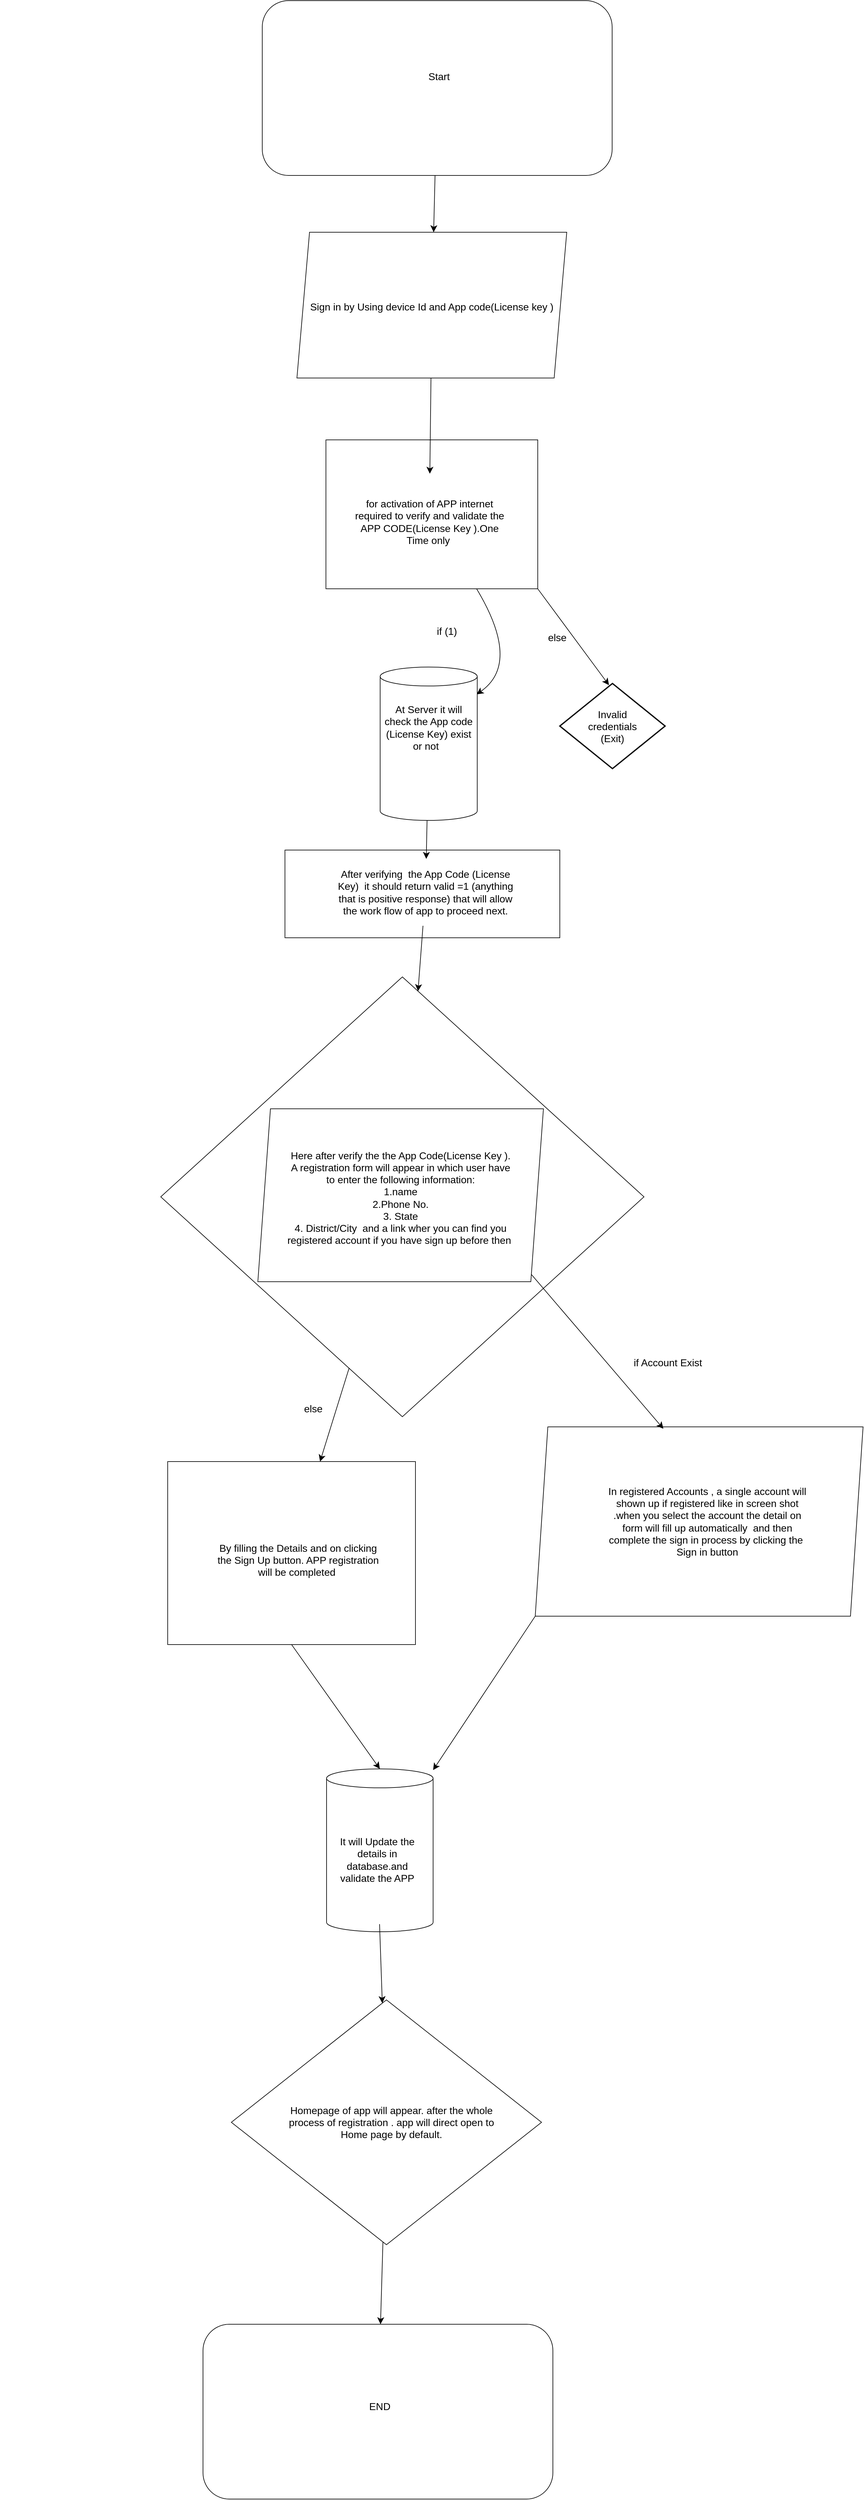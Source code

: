 <mxfile version="24.3.1" type="github">
  <diagram name="Page-1" id="Kw0T0G8psv217tm7f2R3">
    <mxGraphModel dx="3336" dy="3584" grid="0" gridSize="10" guides="1" tooltips="1" connect="1" arrows="1" fold="1" page="0" pageScale="1" pageWidth="850" pageHeight="1100" math="0" shadow="0">
      <root>
        <mxCell id="0" />
        <mxCell id="1" parent="0" />
        <mxCell id="sCqtAaAMjSmW4aDhzga--57" value="" style="group" parent="1" vertex="1" connectable="0">
          <mxGeometry x="2685" y="2135" width="393" height="290" as="geometry" />
        </mxCell>
        <mxCell id="sCqtAaAMjSmW4aDhzga--47" value="" style="rounded=0;whiteSpace=wrap;html=1;" parent="sCqtAaAMjSmW4aDhzga--57" vertex="1">
          <mxGeometry width="393" height="290" as="geometry" />
        </mxCell>
        <mxCell id="sCqtAaAMjSmW4aDhzga--49" value="By filling the Details and on clicking the Sign Up button. APP registration will be completed&amp;nbsp;" style="text;strokeColor=none;fillColor=none;html=1;align=center;verticalAlign=middle;whiteSpace=wrap;rounded=0;fontSize=16;" parent="sCqtAaAMjSmW4aDhzga--57" vertex="1">
          <mxGeometry x="76" y="55" width="262" height="202" as="geometry" />
        </mxCell>
        <mxCell id="sCqtAaAMjSmW4aDhzga--14" style="edgeStyle=none;curved=1;rounded=0;orthogonalLoop=1;jettySize=auto;html=1;exitX=1;exitY=1;exitDx=0;exitDy=0;fontSize=12;startSize=8;endSize=8;" parent="1" edge="1">
          <mxGeometry relative="1" as="geometry">
            <mxPoint x="2429" y="73" as="sourcePoint" />
            <mxPoint x="2429" y="73" as="targetPoint" />
          </mxGeometry>
        </mxCell>
        <mxCell id="sCqtAaAMjSmW4aDhzga--65" value="" style="group" parent="1" vertex="1" connectable="0">
          <mxGeometry x="2936" y="516" width="336" height="236" as="geometry" />
        </mxCell>
        <mxCell id="sCqtAaAMjSmW4aDhzga--45" value="" style="rounded=0;whiteSpace=wrap;html=1;" parent="sCqtAaAMjSmW4aDhzga--65" vertex="1">
          <mxGeometry width="336.0" height="236" as="geometry" />
        </mxCell>
        <mxCell id="sCqtAaAMjSmW4aDhzga--13" value="for activation of APP internet required to verify and validate the APP CODE(License Key ).One Time only&amp;nbsp;" style="text;strokeColor=none;fillColor=none;html=1;align=center;verticalAlign=middle;whiteSpace=wrap;rounded=0;fontSize=16;" parent="sCqtAaAMjSmW4aDhzga--65" vertex="1">
          <mxGeometry x="36.655" y="53.682" width="254.545" height="151.931" as="geometry" />
        </mxCell>
        <mxCell id="sCqtAaAMjSmW4aDhzga--69" value="" style="edgeStyle=none;curved=1;rounded=0;orthogonalLoop=1;jettySize=auto;html=1;fontSize=12;startSize=8;endSize=8;" parent="1" source="sCqtAaAMjSmW4aDhzga--67" target="sCqtAaAMjSmW4aDhzga--13" edge="1">
          <mxGeometry relative="1" as="geometry" />
        </mxCell>
        <mxCell id="sCqtAaAMjSmW4aDhzga--68" value="" style="edgeStyle=none;curved=1;rounded=0;orthogonalLoop=1;jettySize=auto;html=1;fontSize=12;startSize=8;endSize=8;" parent="1" source="sCqtAaAMjSmW4aDhzga--61" target="sCqtAaAMjSmW4aDhzga--67" edge="1">
          <mxGeometry relative="1" as="geometry" />
        </mxCell>
        <mxCell id="sCqtAaAMjSmW4aDhzga--70" value="" style="group" parent="1" vertex="1" connectable="0">
          <mxGeometry x="2890" y="187" width="428" height="231" as="geometry" />
        </mxCell>
        <mxCell id="sCqtAaAMjSmW4aDhzga--67" value="" style="shape=parallelogram;perimeter=parallelogramPerimeter;whiteSpace=wrap;html=1;fixedSize=1;" parent="sCqtAaAMjSmW4aDhzga--70" vertex="1">
          <mxGeometry width="428" height="231" as="geometry" />
        </mxCell>
        <mxCell id="sCqtAaAMjSmW4aDhzga--12" value="Sign in by Using device Id and App code(License key )" style="text;strokeColor=none;fillColor=none;html=1;align=center;verticalAlign=middle;whiteSpace=wrap;rounded=0;fontSize=16;" parent="sCqtAaAMjSmW4aDhzga--70" vertex="1">
          <mxGeometry x="15" y="42" width="398" height="152" as="geometry" />
        </mxCell>
        <mxCell id="sCqtAaAMjSmW4aDhzga--71" value="" style="group" parent="1" vertex="1" connectable="0">
          <mxGeometry x="2835" y="-180" width="555" height="277" as="geometry" />
        </mxCell>
        <mxCell id="sCqtAaAMjSmW4aDhzga--61" value="" style="rounded=1;whiteSpace=wrap;html=1;" parent="sCqtAaAMjSmW4aDhzga--71" vertex="1">
          <mxGeometry width="555" height="277" as="geometry" />
        </mxCell>
        <mxCell id="sCqtAaAMjSmW4aDhzga--63" value="Start&lt;div&gt;&lt;br&gt;&lt;/div&gt;" style="text;strokeColor=none;fillColor=none;html=1;align=center;verticalAlign=middle;whiteSpace=wrap;rounded=0;fontSize=16;" parent="sCqtAaAMjSmW4aDhzga--71" vertex="1">
          <mxGeometry x="209" y="95" width="143" height="70" as="geometry" />
        </mxCell>
        <mxCell id="sCqtAaAMjSmW4aDhzga--73" value="" style="edgeStyle=none;curved=1;rounded=0;orthogonalLoop=1;jettySize=auto;html=1;fontSize=12;startSize=8;endSize=8;" parent="1" source="sCqtAaAMjSmW4aDhzga--45" target="sCqtAaAMjSmW4aDhzga--18" edge="1">
          <mxGeometry relative="1" as="geometry">
            <Array as="points">
              <mxPoint x="3246" y="870" />
            </Array>
          </mxGeometry>
        </mxCell>
        <mxCell id="sCqtAaAMjSmW4aDhzga--75" value="" style="group" parent="1" vertex="1" connectable="0">
          <mxGeometry x="3022" y="876" width="154" height="243" as="geometry" />
        </mxCell>
        <mxCell id="sCqtAaAMjSmW4aDhzga--74" value="" style="shape=cylinder3;whiteSpace=wrap;html=1;boundedLbl=1;backgroundOutline=1;size=15;" parent="sCqtAaAMjSmW4aDhzga--75" vertex="1">
          <mxGeometry width="154" height="243" as="geometry" />
        </mxCell>
        <mxCell id="sCqtAaAMjSmW4aDhzga--18" value="At Server it will check the App code (License Key) exist or not&amp;nbsp;&amp;nbsp;" style="text;strokeColor=none;fillColor=none;html=1;align=center;verticalAlign=middle;whiteSpace=wrap;rounded=0;fontSize=16;" parent="sCqtAaAMjSmW4aDhzga--75" vertex="1">
          <mxGeometry x="1" y="3" width="152" height="186" as="geometry" />
        </mxCell>
        <mxCell id="sCqtAaAMjSmW4aDhzga--78" value="" style="group" parent="1" vertex="1" connectable="0">
          <mxGeometry x="2871" y="1166" width="436" height="139" as="geometry" />
        </mxCell>
        <mxCell id="sCqtAaAMjSmW4aDhzga--19" value="" style="rounded=0;whiteSpace=wrap;html=1;" parent="sCqtAaAMjSmW4aDhzga--78" vertex="1">
          <mxGeometry width="436" height="139" as="geometry" />
        </mxCell>
        <mxCell id="sCqtAaAMjSmW4aDhzga--21" value="After verifying&amp;nbsp; the App Code (License Key)&amp;nbsp; it should return valid =1 (anything that is positive response) that will allow the work flow of app to proceed next." style="text;strokeColor=none;fillColor=none;html=1;align=center;verticalAlign=middle;whiteSpace=wrap;rounded=0;fontSize=16;" parent="sCqtAaAMjSmW4aDhzga--78" vertex="1">
          <mxGeometry x="74" y="14" width="298" height="106" as="geometry" />
        </mxCell>
        <mxCell id="sCqtAaAMjSmW4aDhzga--79" value="" style="edgeStyle=none;curved=1;rounded=0;orthogonalLoop=1;jettySize=auto;html=1;fontSize=12;startSize=8;endSize=8;" parent="1" source="sCqtAaAMjSmW4aDhzga--74" target="sCqtAaAMjSmW4aDhzga--21" edge="1">
          <mxGeometry relative="1" as="geometry" />
        </mxCell>
        <mxCell id="sCqtAaAMjSmW4aDhzga--80" value="" style="edgeStyle=none;curved=1;rounded=0;orthogonalLoop=1;jettySize=auto;html=1;fontSize=12;startSize=8;endSize=8;" parent="1" source="sCqtAaAMjSmW4aDhzga--21" target="sCqtAaAMjSmW4aDhzga--54" edge="1">
          <mxGeometry relative="1" as="geometry" />
        </mxCell>
        <mxCell id="sCqtAaAMjSmW4aDhzga--87" value="" style="group" parent="1" vertex="1" connectable="0">
          <mxGeometry x="2674" y="1367" width="766.5" height="697" as="geometry" />
        </mxCell>
        <mxCell id="sCqtAaAMjSmW4aDhzga--54" value="" style="rhombus;whiteSpace=wrap;html=1;" parent="sCqtAaAMjSmW4aDhzga--87" vertex="1">
          <mxGeometry width="766.5" height="697" as="geometry" />
        </mxCell>
        <mxCell id="sCqtAaAMjSmW4aDhzga--83" value="" style="group" parent="sCqtAaAMjSmW4aDhzga--87" vertex="1" connectable="0">
          <mxGeometry x="154" y="209" width="453" height="274" as="geometry" />
        </mxCell>
        <mxCell id="sCqtAaAMjSmW4aDhzga--85" value="" style="group" parent="sCqtAaAMjSmW4aDhzga--83" vertex="1" connectable="0">
          <mxGeometry width="453" height="274" as="geometry" />
        </mxCell>
        <mxCell id="sCqtAaAMjSmW4aDhzga--81" value="" style="shape=parallelogram;perimeter=parallelogramPerimeter;whiteSpace=wrap;html=1;fixedSize=1;" parent="sCqtAaAMjSmW4aDhzga--85" vertex="1">
          <mxGeometry width="453" height="274" as="geometry" />
        </mxCell>
        <mxCell id="sCqtAaAMjSmW4aDhzga--24" value="Here after verify the the App Code(License Key ).&lt;div&gt;A registration form will appear in which user have to enter the following information:&lt;/div&gt;&lt;div&gt;1.name&lt;/div&gt;&lt;div&gt;2.Phone No.&lt;/div&gt;&lt;div&gt;&lt;span style=&quot;background-color: initial;&quot;&gt;3. State&lt;/span&gt;&lt;br&gt;&lt;/div&gt;&lt;div&gt;4. District/City&amp;nbsp; and a link wher you can find you registered account if you have sign up before then&amp;nbsp;&lt;/div&gt;" style="text;strokeColor=none;fillColor=none;html=1;align=center;verticalAlign=middle;whiteSpace=wrap;rounded=0;fontSize=16;" parent="sCqtAaAMjSmW4aDhzga--85" vertex="1">
          <mxGeometry x="44" y="53" width="365" height="175" as="geometry" />
        </mxCell>
        <mxCell id="sCqtAaAMjSmW4aDhzga--86" style="edgeStyle=none;curved=1;rounded=0;orthogonalLoop=1;jettySize=auto;html=1;exitX=1;exitY=0.25;exitDx=0;exitDy=0;fontSize=12;startSize=8;endSize=8;" parent="sCqtAaAMjSmW4aDhzga--85" source="sCqtAaAMjSmW4aDhzga--24" target="sCqtAaAMjSmW4aDhzga--24" edge="1">
          <mxGeometry relative="1" as="geometry" />
        </mxCell>
        <mxCell id="gk5LL37D9HSjhOJYbB8Y-6" value="else&lt;div&gt;&lt;br&gt;&lt;/div&gt;" style="text;strokeColor=none;fillColor=none;html=1;align=center;verticalAlign=middle;whiteSpace=wrap;rounded=0;fontSize=16;" vertex="1" parent="sCqtAaAMjSmW4aDhzga--87">
          <mxGeometry x="212" y="679" width="60" height="30" as="geometry" />
        </mxCell>
        <mxCell id="sCqtAaAMjSmW4aDhzga--89" value="" style="group" parent="1" vertex="1" connectable="0">
          <mxGeometry x="3268" y="2080" width="520" height="300" as="geometry" />
        </mxCell>
        <mxCell id="sCqtAaAMjSmW4aDhzga--88" value="" style="shape=parallelogram;perimeter=parallelogramPerimeter;whiteSpace=wrap;html=1;fixedSize=1;" parent="sCqtAaAMjSmW4aDhzga--89" vertex="1">
          <mxGeometry width="520" height="300" as="geometry" />
        </mxCell>
        <mxCell id="sCqtAaAMjSmW4aDhzga--44" value="In registered Accounts , a single account will shown up if registered like in screen shot .when you select the account the detail on form will fill up automatically&amp;nbsp; and then complete the sign in process by clicking the&amp;nbsp;&lt;div&gt;Sign in button&lt;/div&gt;" style="text;strokeColor=none;fillColor=none;html=1;align=center;verticalAlign=middle;whiteSpace=wrap;rounded=0;fontSize=16;" parent="sCqtAaAMjSmW4aDhzga--89" vertex="1">
          <mxGeometry x="111" y="18.75" width="324" height="262.5" as="geometry" />
        </mxCell>
        <mxCell id="sCqtAaAMjSmW4aDhzga--92" style="edgeStyle=none;curved=1;rounded=0;orthogonalLoop=1;jettySize=auto;html=1;exitX=0;exitY=1;exitDx=0;exitDy=0;fontSize=12;startSize=8;endSize=8;" parent="1" source="sCqtAaAMjSmW4aDhzga--88" target="sCqtAaAMjSmW4aDhzga--90" edge="1">
          <mxGeometry relative="1" as="geometry" />
        </mxCell>
        <mxCell id="sCqtAaAMjSmW4aDhzga--93" style="edgeStyle=none;curved=1;rounded=0;orthogonalLoop=1;jettySize=auto;html=1;exitX=1;exitY=1;exitDx=0;exitDy=0;entryX=0.391;entryY=0.01;entryDx=0;entryDy=0;entryPerimeter=0;fontSize=12;startSize=8;endSize=8;" parent="1" source="sCqtAaAMjSmW4aDhzga--81" target="sCqtAaAMjSmW4aDhzga--88" edge="1">
          <mxGeometry relative="1" as="geometry" />
        </mxCell>
        <mxCell id="sCqtAaAMjSmW4aDhzga--94" value="if Account Exist&lt;div&gt;&lt;br&gt;&lt;/div&gt;" style="text;strokeColor=none;fillColor=none;html=1;align=center;verticalAlign=middle;whiteSpace=wrap;rounded=0;fontSize=16;" parent="1" vertex="1">
          <mxGeometry x="3404" y="1938" width="149" height="99" as="geometry" />
        </mxCell>
        <mxCell id="sCqtAaAMjSmW4aDhzga--96" value="" style="group" parent="1" vertex="1" connectable="0">
          <mxGeometry x="2937" y="2622" width="169" height="258" as="geometry" />
        </mxCell>
        <mxCell id="sCqtAaAMjSmW4aDhzga--90" value="" style="shape=cylinder3;whiteSpace=wrap;html=1;boundedLbl=1;backgroundOutline=1;size=15;" parent="sCqtAaAMjSmW4aDhzga--96" vertex="1">
          <mxGeometry width="169" height="258" as="geometry" />
        </mxCell>
        <mxCell id="sCqtAaAMjSmW4aDhzga--95" value="It will Update the details in database.and validate the APP" style="text;strokeColor=none;fillColor=none;html=1;align=center;verticalAlign=middle;whiteSpace=wrap;rounded=0;fontSize=16;" parent="sCqtAaAMjSmW4aDhzga--96" vertex="1">
          <mxGeometry x="13" y="42" width="135" height="204" as="geometry" />
        </mxCell>
        <mxCell id="sCqtAaAMjSmW4aDhzga--98" value="" style="edgeStyle=none;curved=1;rounded=0;orthogonalLoop=1;jettySize=auto;html=1;fontSize=12;startSize=8;endSize=8;" parent="1" source="sCqtAaAMjSmW4aDhzga--54" target="sCqtAaAMjSmW4aDhzga--47" edge="1">
          <mxGeometry relative="1" as="geometry" />
        </mxCell>
        <mxCell id="sCqtAaAMjSmW4aDhzga--99" style="edgeStyle=none;curved=1;rounded=0;orthogonalLoop=1;jettySize=auto;html=1;exitX=0.5;exitY=1;exitDx=0;exitDy=0;entryX=0.5;entryY=0;entryDx=0;entryDy=0;entryPerimeter=0;fontSize=12;startSize=8;endSize=8;" parent="1" source="sCqtAaAMjSmW4aDhzga--47" target="sCqtAaAMjSmW4aDhzga--90" edge="1">
          <mxGeometry relative="1" as="geometry" />
        </mxCell>
        <mxCell id="sCqtAaAMjSmW4aDhzga--101" value="" style="group" parent="1" vertex="1" connectable="0">
          <mxGeometry x="2786" y="2988" width="492" height="388" as="geometry" />
        </mxCell>
        <mxCell id="sCqtAaAMjSmW4aDhzga--100" value="" style="rhombus;whiteSpace=wrap;html=1;" parent="sCqtAaAMjSmW4aDhzga--101" vertex="1">
          <mxGeometry width="492" height="388" as="geometry" />
        </mxCell>
        <mxCell id="sCqtAaAMjSmW4aDhzga--52" value="Homepage of app will appear. after the whole process of registration . app will direct open to Home page by default." style="text;strokeColor=none;fillColor=none;html=1;align=center;verticalAlign=middle;whiteSpace=wrap;rounded=0;fontSize=16;" parent="sCqtAaAMjSmW4aDhzga--101" vertex="1">
          <mxGeometry x="74" y="109.5" width="360" height="169" as="geometry" />
        </mxCell>
        <mxCell id="sCqtAaAMjSmW4aDhzga--102" value="" style="edgeStyle=none;curved=1;rounded=0;orthogonalLoop=1;jettySize=auto;html=1;fontSize=12;startSize=8;endSize=8;" parent="1" source="sCqtAaAMjSmW4aDhzga--95" target="sCqtAaAMjSmW4aDhzga--100" edge="1">
          <mxGeometry relative="1" as="geometry" />
        </mxCell>
        <mxCell id="gk5LL37D9HSjhOJYbB8Y-1" value="" style="group" vertex="1" connectable="0" parent="1">
          <mxGeometry x="2741" y="3502" width="555" height="277" as="geometry" />
        </mxCell>
        <mxCell id="gk5LL37D9HSjhOJYbB8Y-2" value="" style="rounded=1;whiteSpace=wrap;html=1;" vertex="1" parent="gk5LL37D9HSjhOJYbB8Y-1">
          <mxGeometry width="555" height="277" as="geometry" />
        </mxCell>
        <mxCell id="gk5LL37D9HSjhOJYbB8Y-3" value="&lt;div&gt;END&lt;/div&gt;" style="text;strokeColor=none;fillColor=none;html=1;align=center;verticalAlign=middle;whiteSpace=wrap;rounded=0;fontSize=16;" vertex="1" parent="gk5LL37D9HSjhOJYbB8Y-1">
          <mxGeometry x="209" y="95" width="143" height="70" as="geometry" />
        </mxCell>
        <mxCell id="gk5LL37D9HSjhOJYbB8Y-5" value="" style="edgeStyle=none;curved=1;rounded=0;orthogonalLoop=1;jettySize=auto;html=1;fontSize=12;startSize=8;endSize=8;" edge="1" parent="1" source="sCqtAaAMjSmW4aDhzga--100" target="gk5LL37D9HSjhOJYbB8Y-2">
          <mxGeometry relative="1" as="geometry" />
        </mxCell>
        <mxCell id="gk5LL37D9HSjhOJYbB8Y-7" value="if (1)&lt;div&gt;&lt;br&gt;&lt;/div&gt;" style="text;strokeColor=none;fillColor=none;html=1;align=center;verticalAlign=middle;whiteSpace=wrap;rounded=0;fontSize=16;" vertex="1" parent="1">
          <mxGeometry x="3098" y="814" width="60" height="30" as="geometry" />
        </mxCell>
        <mxCell id="gk5LL37D9HSjhOJYbB8Y-8" value="" style="strokeWidth=2;html=1;shape=mxgraph.flowchart.decision;whiteSpace=wrap;" vertex="1" parent="1">
          <mxGeometry x="3307" y="902" width="167" height="135" as="geometry" />
        </mxCell>
        <mxCell id="gk5LL37D9HSjhOJYbB8Y-11" value="" style="endArrow=classic;html=1;rounded=0;fontSize=12;startSize=8;endSize=8;curved=1;exitX=1;exitY=1;exitDx=0;exitDy=0;entryX=0.467;entryY=0.02;entryDx=0;entryDy=0;entryPerimeter=0;" edge="1" parent="1" source="sCqtAaAMjSmW4aDhzga--45" target="gk5LL37D9HSjhOJYbB8Y-8">
          <mxGeometry width="50" height="50" relative="1" as="geometry">
            <mxPoint x="3290" y="831" as="sourcePoint" />
            <mxPoint x="3340" y="781" as="targetPoint" />
          </mxGeometry>
        </mxCell>
        <mxCell id="gk5LL37D9HSjhOJYbB8Y-12" value="Invalid credentials (Exit)" style="text;strokeColor=none;fillColor=none;html=1;align=center;verticalAlign=middle;whiteSpace=wrap;rounded=0;fontSize=16;" vertex="1" parent="1">
          <mxGeometry x="3333" y="942" width="115" height="55" as="geometry" />
        </mxCell>
        <mxCell id="gk5LL37D9HSjhOJYbB8Y-13" value="&lt;div&gt;else&lt;/div&gt;" style="text;strokeColor=none;fillColor=none;html=1;align=center;verticalAlign=middle;whiteSpace=wrap;rounded=0;fontSize=16;" vertex="1" parent="1">
          <mxGeometry x="3273" y="814" width="60" height="30" as="geometry" />
        </mxCell>
      </root>
    </mxGraphModel>
  </diagram>
</mxfile>
